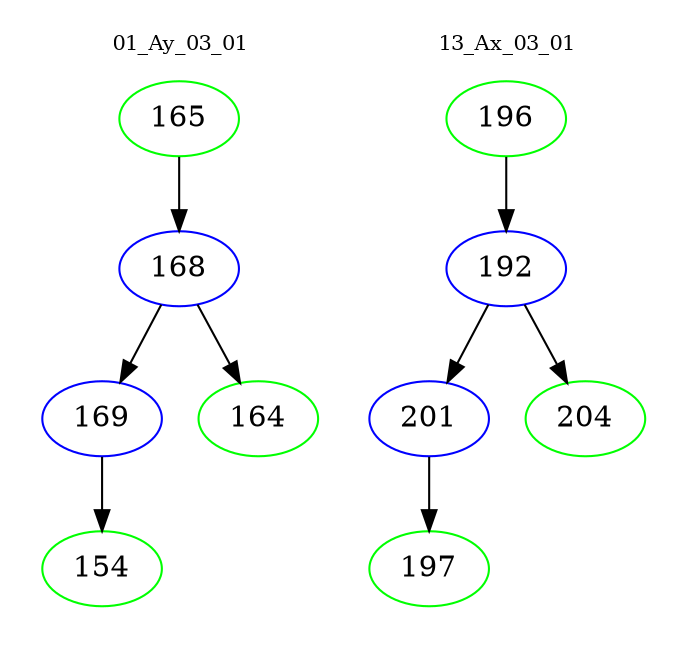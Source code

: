 digraph{
subgraph cluster_0 {
color = white
label = "01_Ay_03_01";
fontsize=10;
T0_165 [label="165", color="green"]
T0_165 -> T0_168 [color="black"]
T0_168 [label="168", color="blue"]
T0_168 -> T0_169 [color="black"]
T0_169 [label="169", color="blue"]
T0_169 -> T0_154 [color="black"]
T0_154 [label="154", color="green"]
T0_168 -> T0_164 [color="black"]
T0_164 [label="164", color="green"]
}
subgraph cluster_1 {
color = white
label = "13_Ax_03_01";
fontsize=10;
T1_196 [label="196", color="green"]
T1_196 -> T1_192 [color="black"]
T1_192 [label="192", color="blue"]
T1_192 -> T1_201 [color="black"]
T1_201 [label="201", color="blue"]
T1_201 -> T1_197 [color="black"]
T1_197 [label="197", color="green"]
T1_192 -> T1_204 [color="black"]
T1_204 [label="204", color="green"]
}
}
